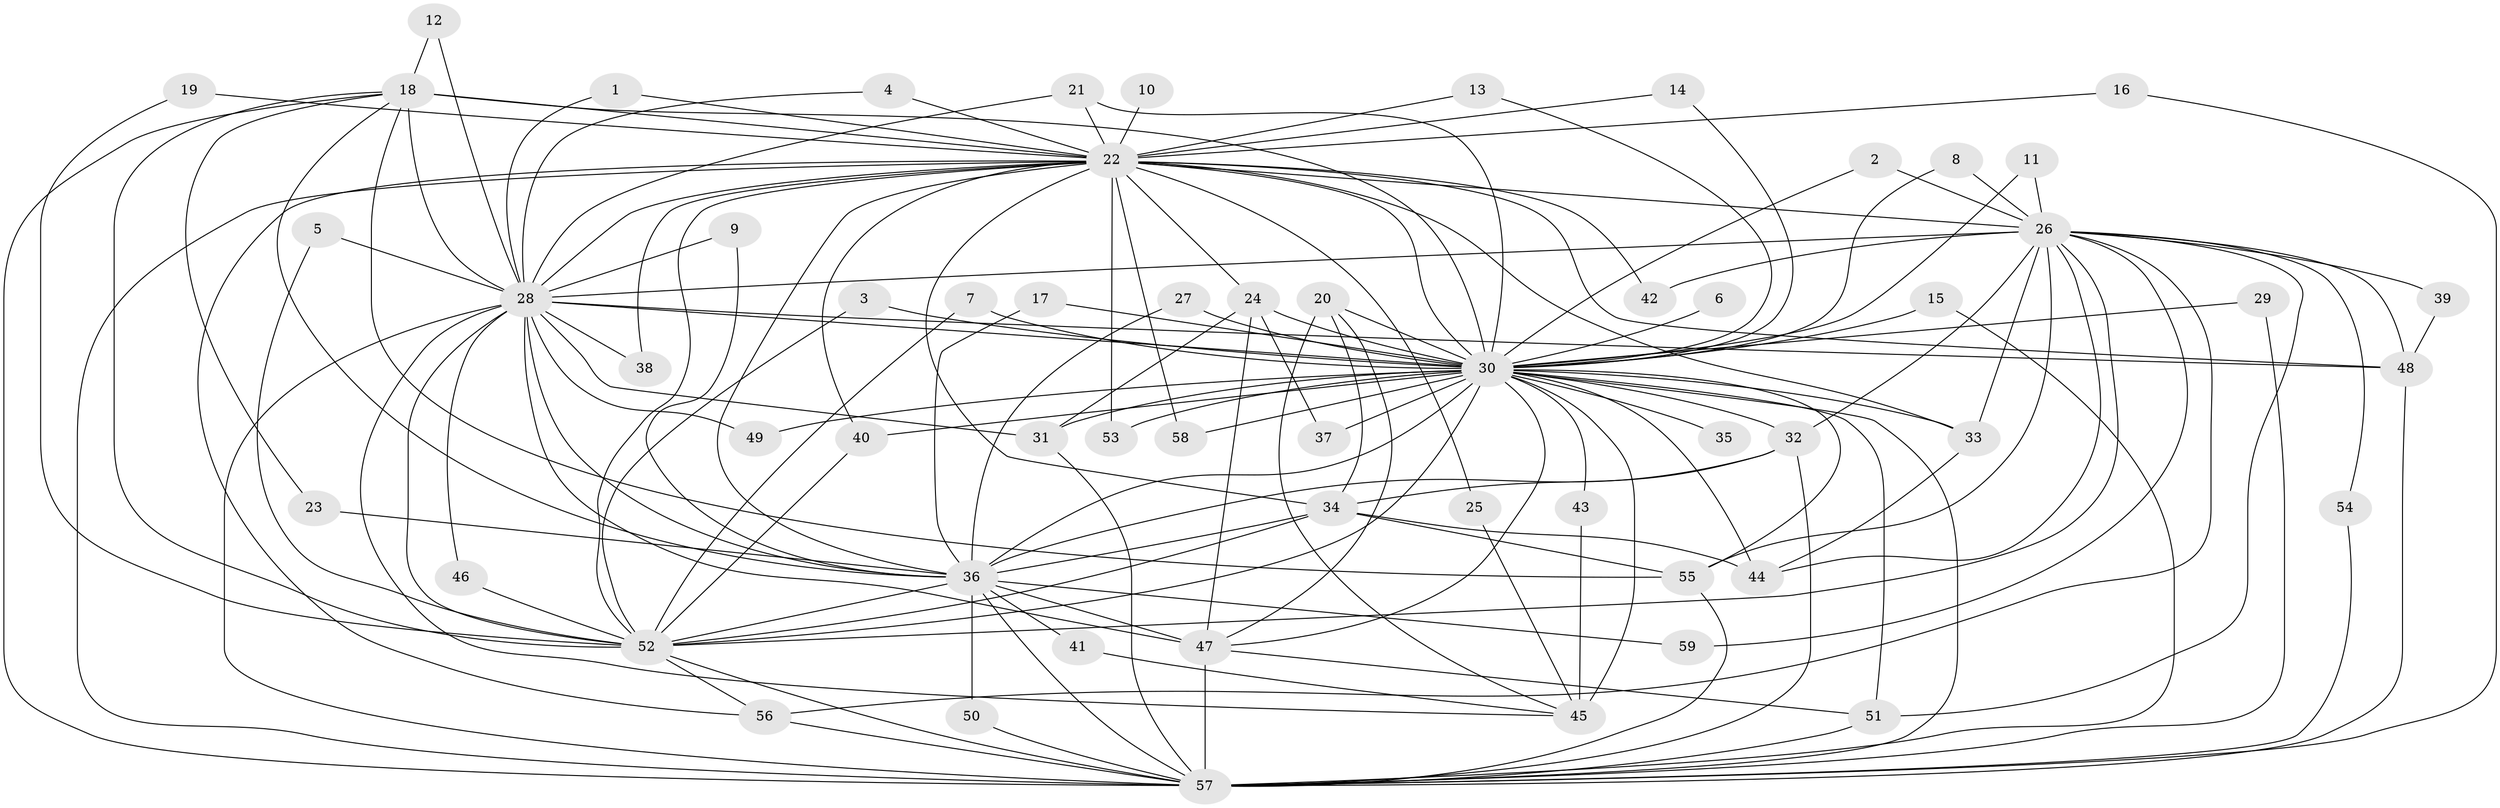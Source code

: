 // original degree distribution, {34: 0.008547008547008548, 18: 0.008547008547008548, 16: 0.008547008547008548, 13: 0.008547008547008548, 22: 0.017094017094017096, 27: 0.008547008547008548, 23: 0.008547008547008548, 21: 0.017094017094017096, 14: 0.008547008547008548, 11: 0.008547008547008548, 6: 0.02564102564102564, 3: 0.17094017094017094, 5: 0.02564102564102564, 2: 0.5811965811965812, 7: 0.008547008547008548, 4: 0.08547008547008547}
// Generated by graph-tools (version 1.1) at 2025/49/03/09/25 03:49:37]
// undirected, 59 vertices, 148 edges
graph export_dot {
graph [start="1"]
  node [color=gray90,style=filled];
  1;
  2;
  3;
  4;
  5;
  6;
  7;
  8;
  9;
  10;
  11;
  12;
  13;
  14;
  15;
  16;
  17;
  18;
  19;
  20;
  21;
  22;
  23;
  24;
  25;
  26;
  27;
  28;
  29;
  30;
  31;
  32;
  33;
  34;
  35;
  36;
  37;
  38;
  39;
  40;
  41;
  42;
  43;
  44;
  45;
  46;
  47;
  48;
  49;
  50;
  51;
  52;
  53;
  54;
  55;
  56;
  57;
  58;
  59;
  1 -- 22 [weight=1.0];
  1 -- 28 [weight=1.0];
  2 -- 26 [weight=1.0];
  2 -- 30 [weight=1.0];
  3 -- 30 [weight=1.0];
  3 -- 52 [weight=1.0];
  4 -- 22 [weight=1.0];
  4 -- 28 [weight=1.0];
  5 -- 28 [weight=1.0];
  5 -- 52 [weight=1.0];
  6 -- 30 [weight=2.0];
  7 -- 30 [weight=1.0];
  7 -- 52 [weight=1.0];
  8 -- 26 [weight=1.0];
  8 -- 30 [weight=1.0];
  9 -- 28 [weight=1.0];
  9 -- 36 [weight=1.0];
  10 -- 22 [weight=1.0];
  11 -- 26 [weight=1.0];
  11 -- 30 [weight=1.0];
  12 -- 18 [weight=1.0];
  12 -- 28 [weight=1.0];
  13 -- 22 [weight=1.0];
  13 -- 30 [weight=1.0];
  14 -- 22 [weight=1.0];
  14 -- 30 [weight=1.0];
  15 -- 30 [weight=1.0];
  15 -- 57 [weight=1.0];
  16 -- 22 [weight=1.0];
  16 -- 57 [weight=1.0];
  17 -- 30 [weight=1.0];
  17 -- 36 [weight=1.0];
  18 -- 22 [weight=1.0];
  18 -- 23 [weight=1.0];
  18 -- 28 [weight=3.0];
  18 -- 30 [weight=3.0];
  18 -- 36 [weight=1.0];
  18 -- 52 [weight=1.0];
  18 -- 55 [weight=1.0];
  18 -- 57 [weight=1.0];
  19 -- 22 [weight=1.0];
  19 -- 52 [weight=1.0];
  20 -- 30 [weight=2.0];
  20 -- 34 [weight=1.0];
  20 -- 45 [weight=1.0];
  20 -- 47 [weight=1.0];
  21 -- 22 [weight=1.0];
  21 -- 28 [weight=1.0];
  21 -- 30 [weight=1.0];
  22 -- 24 [weight=2.0];
  22 -- 25 [weight=1.0];
  22 -- 26 [weight=2.0];
  22 -- 28 [weight=2.0];
  22 -- 30 [weight=4.0];
  22 -- 33 [weight=1.0];
  22 -- 34 [weight=1.0];
  22 -- 36 [weight=2.0];
  22 -- 38 [weight=1.0];
  22 -- 40 [weight=1.0];
  22 -- 42 [weight=1.0];
  22 -- 48 [weight=1.0];
  22 -- 52 [weight=1.0];
  22 -- 53 [weight=2.0];
  22 -- 56 [weight=1.0];
  22 -- 57 [weight=1.0];
  22 -- 58 [weight=1.0];
  23 -- 36 [weight=2.0];
  24 -- 30 [weight=1.0];
  24 -- 31 [weight=1.0];
  24 -- 37 [weight=1.0];
  24 -- 47 [weight=1.0];
  25 -- 45 [weight=1.0];
  26 -- 28 [weight=2.0];
  26 -- 32 [weight=1.0];
  26 -- 33 [weight=1.0];
  26 -- 39 [weight=1.0];
  26 -- 42 [weight=1.0];
  26 -- 44 [weight=1.0];
  26 -- 48 [weight=1.0];
  26 -- 51 [weight=1.0];
  26 -- 52 [weight=1.0];
  26 -- 54 [weight=1.0];
  26 -- 55 [weight=2.0];
  26 -- 56 [weight=1.0];
  26 -- 59 [weight=1.0];
  27 -- 30 [weight=1.0];
  27 -- 36 [weight=1.0];
  28 -- 30 [weight=6.0];
  28 -- 31 [weight=1.0];
  28 -- 36 [weight=2.0];
  28 -- 38 [weight=1.0];
  28 -- 45 [weight=1.0];
  28 -- 46 [weight=1.0];
  28 -- 47 [weight=1.0];
  28 -- 48 [weight=1.0];
  28 -- 49 [weight=1.0];
  28 -- 52 [weight=3.0];
  28 -- 57 [weight=3.0];
  29 -- 30 [weight=2.0];
  29 -- 57 [weight=1.0];
  30 -- 31 [weight=1.0];
  30 -- 32 [weight=1.0];
  30 -- 33 [weight=2.0];
  30 -- 35 [weight=2.0];
  30 -- 36 [weight=4.0];
  30 -- 37 [weight=2.0];
  30 -- 40 [weight=2.0];
  30 -- 43 [weight=1.0];
  30 -- 44 [weight=2.0];
  30 -- 45 [weight=3.0];
  30 -- 47 [weight=1.0];
  30 -- 49 [weight=1.0];
  30 -- 51 [weight=1.0];
  30 -- 52 [weight=3.0];
  30 -- 53 [weight=1.0];
  30 -- 55 [weight=1.0];
  30 -- 57 [weight=3.0];
  30 -- 58 [weight=1.0];
  31 -- 57 [weight=1.0];
  32 -- 34 [weight=1.0];
  32 -- 36 [weight=1.0];
  32 -- 57 [weight=1.0];
  33 -- 44 [weight=1.0];
  34 -- 36 [weight=2.0];
  34 -- 44 [weight=1.0];
  34 -- 52 [weight=1.0];
  34 -- 55 [weight=1.0];
  36 -- 41 [weight=1.0];
  36 -- 47 [weight=1.0];
  36 -- 50 [weight=1.0];
  36 -- 52 [weight=1.0];
  36 -- 57 [weight=1.0];
  36 -- 59 [weight=1.0];
  39 -- 48 [weight=1.0];
  40 -- 52 [weight=1.0];
  41 -- 45 [weight=1.0];
  43 -- 45 [weight=1.0];
  46 -- 52 [weight=1.0];
  47 -- 51 [weight=1.0];
  47 -- 57 [weight=1.0];
  48 -- 57 [weight=1.0];
  50 -- 57 [weight=1.0];
  51 -- 57 [weight=1.0];
  52 -- 56 [weight=1.0];
  52 -- 57 [weight=2.0];
  54 -- 57 [weight=1.0];
  55 -- 57 [weight=1.0];
  56 -- 57 [weight=1.0];
}
